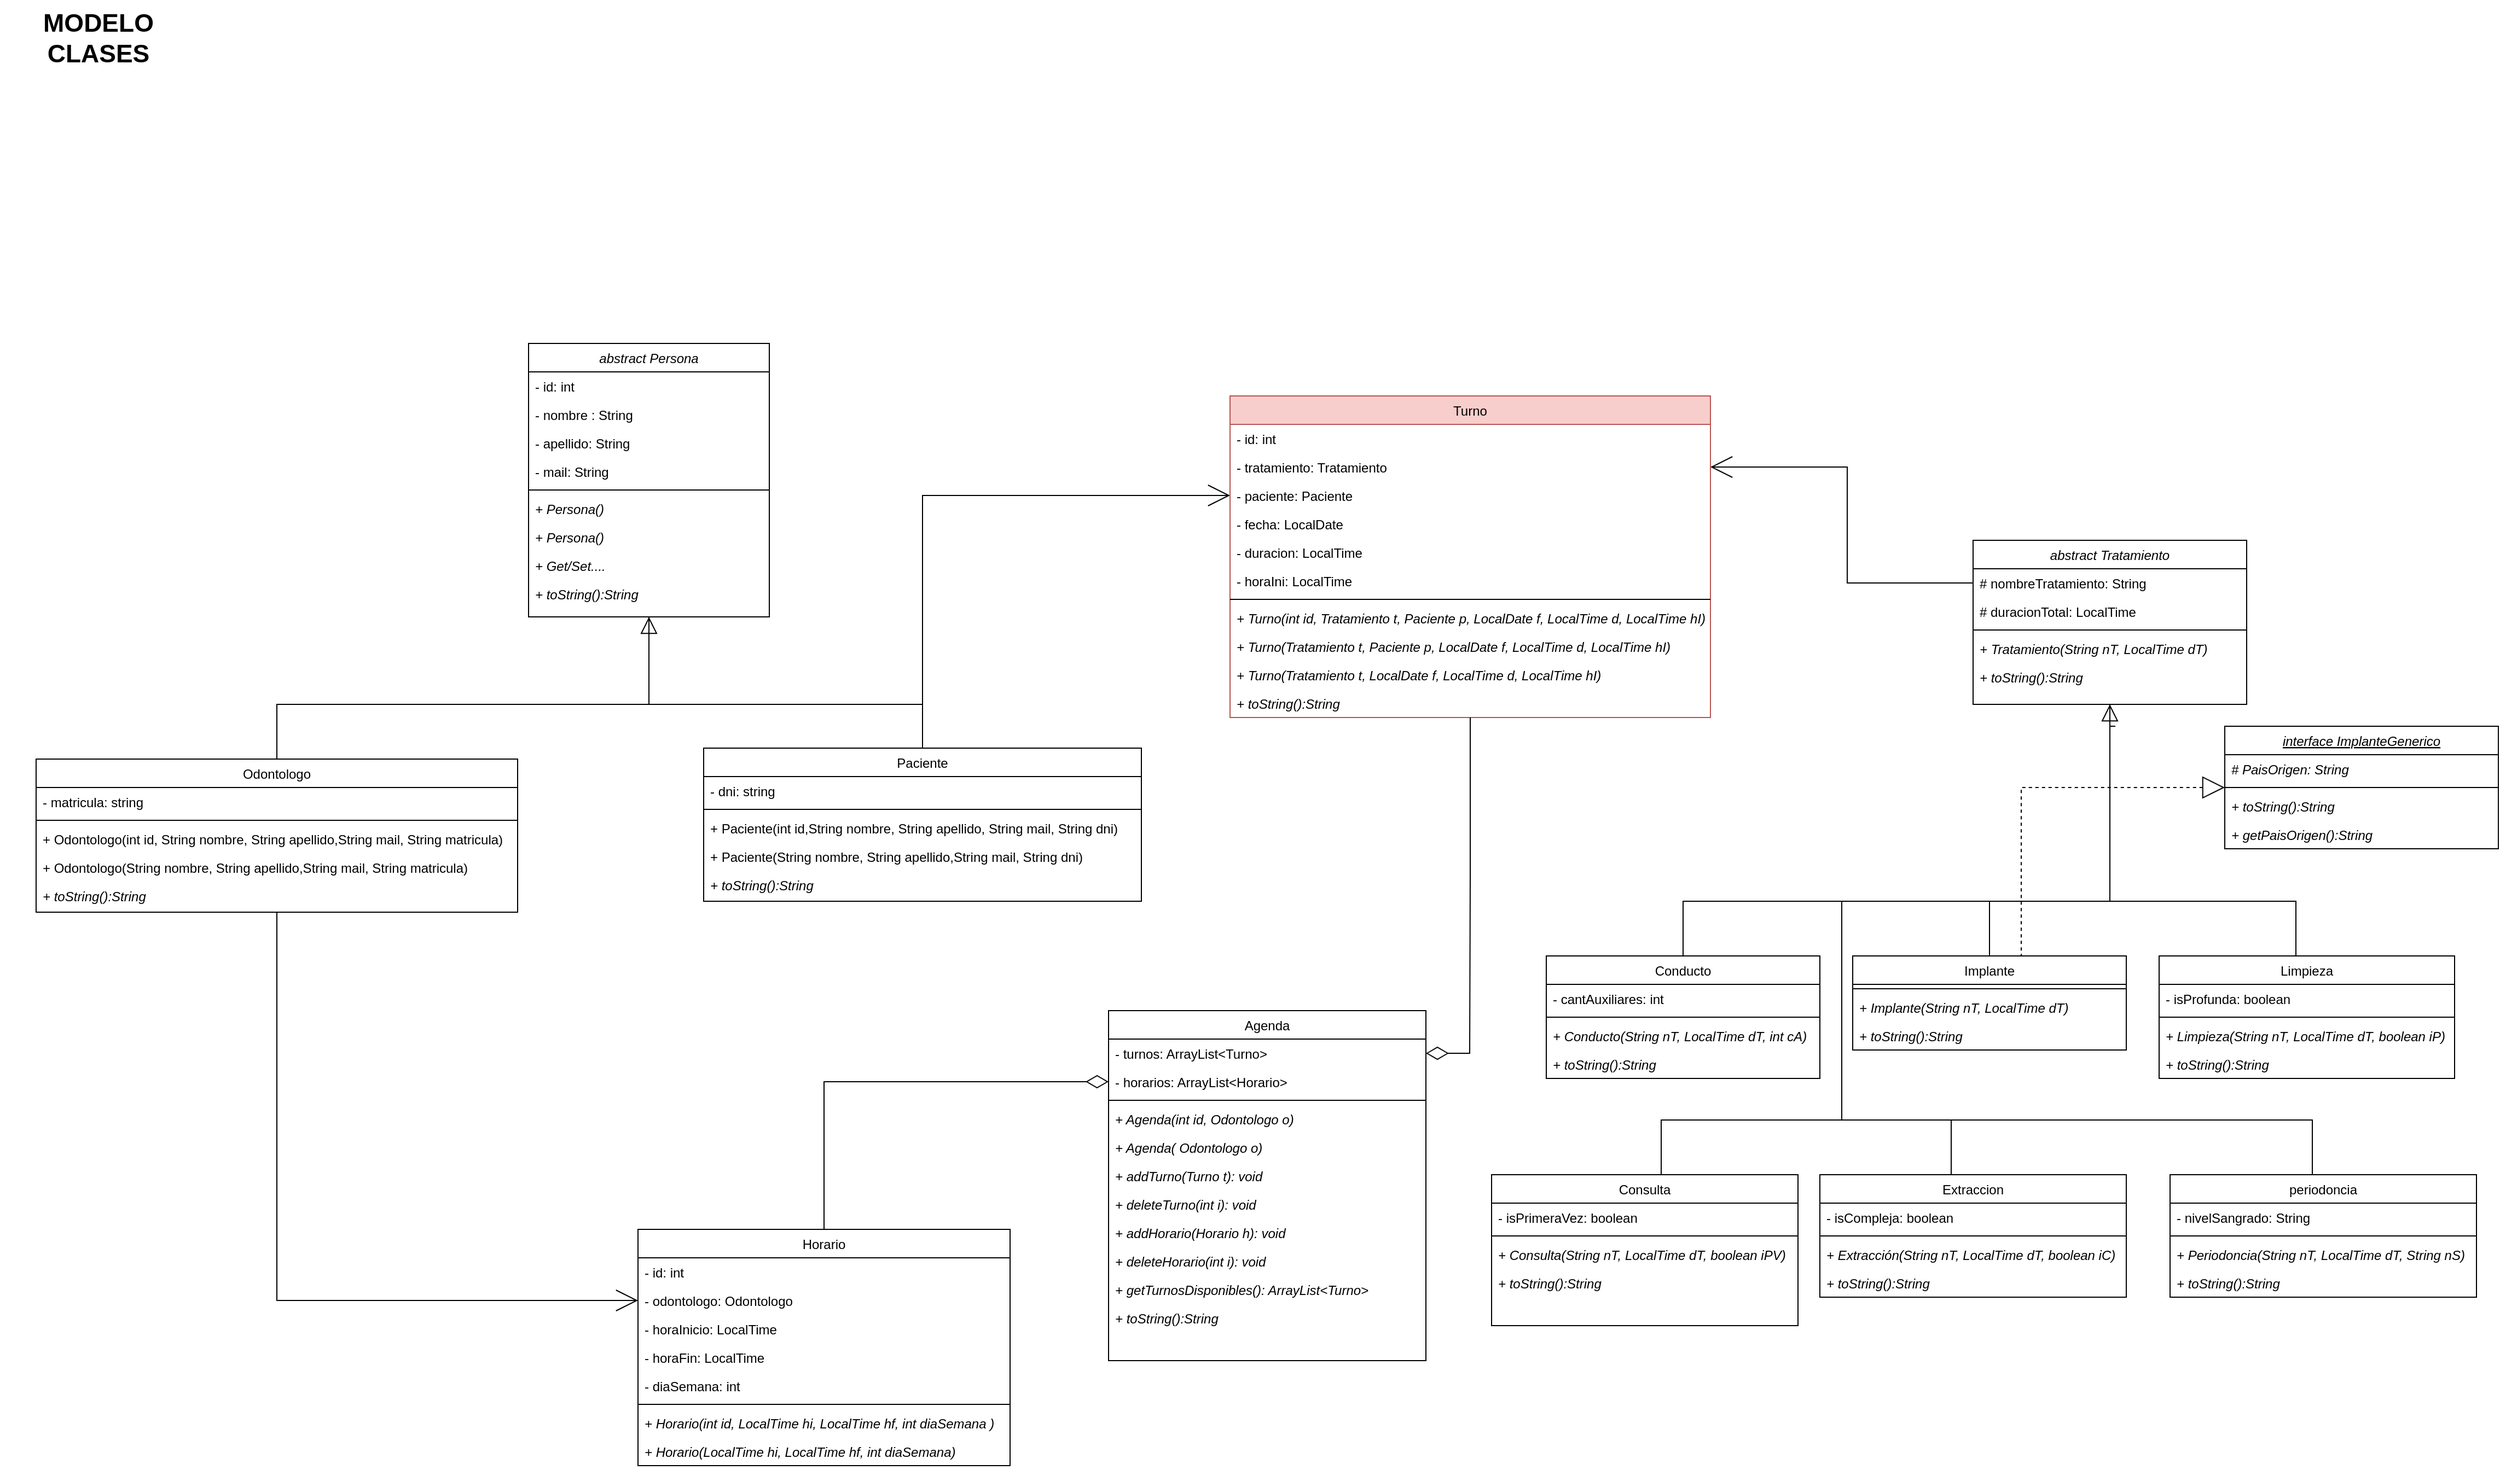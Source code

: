 <mxfile version="20.5.1" type="google"><diagram id="C5RBs43oDa-KdzZeNtuy" name="Page-1"><mxGraphModel grid="1" page="1" gridSize="10" guides="1" tooltips="1" connect="1" arrows="1" fold="1" pageScale="1" pageWidth="2336" pageHeight="1654" math="0" shadow="0"><root><mxCell id="WIyWlLk6GJQsqaUBKTNV-0"/><mxCell id="WIyWlLk6GJQsqaUBKTNV-1" parent="WIyWlLk6GJQsqaUBKTNV-0"/><mxCell id="zkfFHV4jXpPFQw0GAbJ--0" value="abstract Persona" style="swimlane;fontStyle=2;align=center;verticalAlign=top;childLayout=stackLayout;horizontal=1;startSize=26;horizontalStack=0;resizeParent=1;resizeLast=0;collapsible=1;marginBottom=0;rounded=0;shadow=0;strokeWidth=1;" vertex="1" parent="WIyWlLk6GJQsqaUBKTNV-1"><mxGeometry x="493" y="314" width="220" height="250" as="geometry"><mxRectangle x="230" y="140" width="160" height="26" as="alternateBounds"/></mxGeometry></mxCell><mxCell id="8MefNKDtjqXBl7fOmYwy-0" value="- id: int" style="text;align=left;verticalAlign=top;spacingLeft=4;spacingRight=4;overflow=hidden;rotatable=0;points=[[0,0.5],[1,0.5]];portConstraint=eastwest;" vertex="1" parent="zkfFHV4jXpPFQw0GAbJ--0"><mxGeometry y="26" width="220" height="26" as="geometry"/></mxCell><mxCell id="zkfFHV4jXpPFQw0GAbJ--1" value="- nombre : String" style="text;align=left;verticalAlign=top;spacingLeft=4;spacingRight=4;overflow=hidden;rotatable=0;points=[[0,0.5],[1,0.5]];portConstraint=eastwest;" vertex="1" parent="zkfFHV4jXpPFQw0GAbJ--0"><mxGeometry y="52" width="220" height="26" as="geometry"/></mxCell><mxCell id="zkfFHV4jXpPFQw0GAbJ--2" value="- apellido: String" style="text;align=left;verticalAlign=top;spacingLeft=4;spacingRight=4;overflow=hidden;rotatable=0;points=[[0,0.5],[1,0.5]];portConstraint=eastwest;rounded=0;shadow=0;html=0;" vertex="1" parent="zkfFHV4jXpPFQw0GAbJ--0"><mxGeometry y="78" width="220" height="26" as="geometry"/></mxCell><mxCell id="8MefNKDtjqXBl7fOmYwy-2" value="- mail: String" style="text;align=left;verticalAlign=top;spacingLeft=4;spacingRight=4;overflow=hidden;rotatable=0;points=[[0,0.5],[1,0.5]];portConstraint=eastwest;rounded=0;shadow=0;html=0;" vertex="1" parent="zkfFHV4jXpPFQw0GAbJ--0"><mxGeometry y="104" width="220" height="26" as="geometry"/></mxCell><mxCell id="zkfFHV4jXpPFQw0GAbJ--4" value="" style="line;html=1;strokeWidth=1;align=left;verticalAlign=middle;spacingTop=-1;spacingLeft=3;spacingRight=3;rotatable=0;labelPosition=right;points=[];portConstraint=eastwest;" vertex="1" parent="zkfFHV4jXpPFQw0GAbJ--0"><mxGeometry y="130" width="220" height="8" as="geometry"/></mxCell><mxCell id="8MefNKDtjqXBl7fOmYwy-3" value="+ Persona()" style="text;align=left;verticalAlign=top;spacingLeft=4;spacingRight=4;overflow=hidden;rotatable=0;points=[[0,0.5],[1,0.5]];portConstraint=eastwest;fontStyle=2" vertex="1" parent="zkfFHV4jXpPFQw0GAbJ--0"><mxGeometry y="138" width="220" height="26" as="geometry"/></mxCell><mxCell id="zkfFHV4jXpPFQw0GAbJ--5" value="+ Persona()" style="text;align=left;verticalAlign=top;spacingLeft=4;spacingRight=4;overflow=hidden;rotatable=0;points=[[0,0.5],[1,0.5]];portConstraint=eastwest;fontStyle=2" vertex="1" parent="zkfFHV4jXpPFQw0GAbJ--0"><mxGeometry y="164" width="220" height="26" as="geometry"/></mxCell><mxCell id="8MefNKDtjqXBl7fOmYwy-4" value="+ Get/Set...." style="text;align=left;verticalAlign=top;spacingLeft=4;spacingRight=4;overflow=hidden;rotatable=0;points=[[0,0.5],[1,0.5]];portConstraint=eastwest;fontStyle=2" vertex="1" parent="zkfFHV4jXpPFQw0GAbJ--0"><mxGeometry y="190" width="220" height="26" as="geometry"/></mxCell><mxCell id="8MefNKDtjqXBl7fOmYwy-5" value="+ toString():String" style="text;align=left;verticalAlign=top;spacingLeft=4;spacingRight=4;overflow=hidden;rotatable=0;points=[[0,0.5],[1,0.5]];portConstraint=eastwest;fontStyle=2" vertex="1" parent="zkfFHV4jXpPFQw0GAbJ--0"><mxGeometry y="216" width="220" height="26" as="geometry"/></mxCell><mxCell id="8MefNKDtjqXBl7fOmYwy-31" style="edgeStyle=orthogonalEdgeStyle;rounded=0;orthogonalLoop=1;jettySize=auto;html=1;endArrow=open;endFill=0;endSize=18;entryX=0;entryY=0.5;entryDx=0;entryDy=0;" edge="1" parent="WIyWlLk6GJQsqaUBKTNV-1" source="zkfFHV4jXpPFQw0GAbJ--6" target="zl6xTQqX_gtw5vyvlmMe-52"><mxGeometry relative="1" as="geometry"/></mxCell><mxCell id="QV1qiOp6x8IWm5xxbJPr-28" style="edgeStyle=orthogonalEdgeStyle;rounded=0;jumpSize=17;orthogonalLoop=1;jettySize=auto;html=1;entryX=0.5;entryY=1;entryDx=0;entryDy=0;strokeWidth=1;endArrow=block;endFill=0;endSize=13;" edge="1" parent="WIyWlLk6GJQsqaUBKTNV-1" source="zkfFHV4jXpPFQw0GAbJ--6" target="zkfFHV4jXpPFQw0GAbJ--0"><mxGeometry relative="1" as="geometry"><Array as="points"><mxPoint x="263" y="644"/><mxPoint x="603" y="644"/></Array></mxGeometry></mxCell><mxCell id="zkfFHV4jXpPFQw0GAbJ--6" value="Odontologo" style="swimlane;fontStyle=0;align=center;verticalAlign=top;childLayout=stackLayout;horizontal=1;startSize=26;horizontalStack=0;resizeParent=1;resizeLast=0;collapsible=1;marginBottom=0;rounded=0;shadow=0;strokeWidth=1;" vertex="1" parent="WIyWlLk6GJQsqaUBKTNV-1"><mxGeometry x="43" y="694" width="440" height="140" as="geometry"><mxRectangle x="130" y="380" width="160" height="26" as="alternateBounds"/></mxGeometry></mxCell><mxCell id="zkfFHV4jXpPFQw0GAbJ--7" value="- matricula: string " style="text;align=left;verticalAlign=top;spacingLeft=4;spacingRight=4;overflow=hidden;rotatable=0;points=[[0,0.5],[1,0.5]];portConstraint=eastwest;" vertex="1" parent="zkfFHV4jXpPFQw0GAbJ--6"><mxGeometry y="26" width="440" height="26" as="geometry"/></mxCell><mxCell id="zkfFHV4jXpPFQw0GAbJ--9" value="" style="line;html=1;strokeWidth=1;align=left;verticalAlign=middle;spacingTop=-1;spacingLeft=3;spacingRight=3;rotatable=0;labelPosition=right;points=[];portConstraint=eastwest;" vertex="1" parent="zkfFHV4jXpPFQw0GAbJ--6"><mxGeometry y="52" width="440" height="8" as="geometry"/></mxCell><mxCell id="8MefNKDtjqXBl7fOmYwy-8" value="+ Odontologo(int id, String nombre, String apellido,String mail, String matricula)" style="text;align=left;verticalAlign=top;spacingLeft=4;spacingRight=4;overflow=hidden;rotatable=0;points=[[0,0.5],[1,0.5]];portConstraint=eastwest;" vertex="1" parent="zkfFHV4jXpPFQw0GAbJ--6"><mxGeometry y="60" width="440" height="26" as="geometry"/></mxCell><mxCell id="8MefNKDtjqXBl7fOmYwy-12" value="+ Odontologo(String nombre, String apellido,String mail, String matricula)" style="text;align=left;verticalAlign=top;spacingLeft=4;spacingRight=4;overflow=hidden;rotatable=0;points=[[0,0.5],[1,0.5]];portConstraint=eastwest;" vertex="1" parent="zkfFHV4jXpPFQw0GAbJ--6"><mxGeometry y="86" width="440" height="26" as="geometry"/></mxCell><mxCell id="QV1qiOp6x8IWm5xxbJPr-29" value="+ toString():String" style="text;align=left;verticalAlign=top;spacingLeft=4;spacingRight=4;overflow=hidden;rotatable=0;points=[[0,0.5],[1,0.5]];portConstraint=eastwest;fontStyle=2" vertex="1" parent="zkfFHV4jXpPFQw0GAbJ--6"><mxGeometry y="112" width="440" height="26" as="geometry"/></mxCell><mxCell id="QV1qiOp6x8IWm5xxbJPr-26" style="edgeStyle=orthogonalEdgeStyle;rounded=0;jumpSize=17;orthogonalLoop=1;jettySize=auto;html=1;entryX=0;entryY=0.5;entryDx=0;entryDy=0;strokeWidth=1;endArrow=open;endFill=0;endSize=18;" edge="1" parent="WIyWlLk6GJQsqaUBKTNV-1" source="zkfFHV4jXpPFQw0GAbJ--13" target="8MefNKDtjqXBl7fOmYwy-15"><mxGeometry relative="1" as="geometry"/></mxCell><mxCell id="QV1qiOp6x8IWm5xxbJPr-27" style="edgeStyle=orthogonalEdgeStyle;rounded=0;jumpSize=17;orthogonalLoop=1;jettySize=auto;html=1;entryX=0.5;entryY=1;entryDx=0;entryDy=0;strokeWidth=1;endArrow=none;endFill=0;endSize=18;" edge="1" parent="WIyWlLk6GJQsqaUBKTNV-1" source="zkfFHV4jXpPFQw0GAbJ--13" target="zkfFHV4jXpPFQw0GAbJ--0"><mxGeometry relative="1" as="geometry"><Array as="points"><mxPoint x="853" y="644"/><mxPoint x="603" y="644"/></Array></mxGeometry></mxCell><mxCell id="zkfFHV4jXpPFQw0GAbJ--13" value="Paciente" style="swimlane;fontStyle=0;align=center;verticalAlign=top;childLayout=stackLayout;horizontal=1;startSize=26;horizontalStack=0;resizeParent=1;resizeLast=0;collapsible=1;marginBottom=0;rounded=0;shadow=0;strokeWidth=1;" vertex="1" parent="WIyWlLk6GJQsqaUBKTNV-1"><mxGeometry x="653" y="684" width="400" height="140" as="geometry"><mxRectangle x="340" y="380" width="170" height="26" as="alternateBounds"/></mxGeometry></mxCell><mxCell id="8MefNKDtjqXBl7fOmYwy-1" value="- dni: string" style="text;align=left;verticalAlign=top;spacingLeft=4;spacingRight=4;overflow=hidden;rotatable=0;points=[[0,0.5],[1,0.5]];portConstraint=eastwest;rounded=0;shadow=0;html=0;" vertex="1" parent="zkfFHV4jXpPFQw0GAbJ--13"><mxGeometry y="26" width="400" height="26" as="geometry"/></mxCell><mxCell id="zkfFHV4jXpPFQw0GAbJ--15" value="" style="line;html=1;strokeWidth=1;align=left;verticalAlign=middle;spacingTop=-1;spacingLeft=3;spacingRight=3;rotatable=0;labelPosition=right;points=[];portConstraint=eastwest;" vertex="1" parent="zkfFHV4jXpPFQw0GAbJ--13"><mxGeometry y="52" width="400" height="8" as="geometry"/></mxCell><mxCell id="8MefNKDtjqXBl7fOmYwy-10" value="+ Paciente(int id,String nombre, String apellido, String mail, String dni)" style="text;align=left;verticalAlign=top;spacingLeft=4;spacingRight=4;overflow=hidden;rotatable=0;points=[[0,0.5],[1,0.5]];portConstraint=eastwest;" vertex="1" parent="zkfFHV4jXpPFQw0GAbJ--13"><mxGeometry y="60" width="400" height="26" as="geometry"/></mxCell><mxCell id="8MefNKDtjqXBl7fOmYwy-11" value="+ Paciente(String nombre, String apellido,String mail, String dni)" style="text;align=left;verticalAlign=top;spacingLeft=4;spacingRight=4;overflow=hidden;rotatable=0;points=[[0,0.5],[1,0.5]];portConstraint=eastwest;" vertex="1" parent="zkfFHV4jXpPFQw0GAbJ--13"><mxGeometry y="86" width="400" height="26" as="geometry"/></mxCell><mxCell id="QV1qiOp6x8IWm5xxbJPr-30" value="+ toString():String" style="text;align=left;verticalAlign=top;spacingLeft=4;spacingRight=4;overflow=hidden;rotatable=0;points=[[0,0.5],[1,0.5]];portConstraint=eastwest;fontStyle=2" vertex="1" parent="zkfFHV4jXpPFQw0GAbJ--13"><mxGeometry y="112" width="400" height="26" as="geometry"/></mxCell><mxCell id="zkfFHV4jXpPFQw0GAbJ--17" value="Turno" style="swimlane;fontStyle=0;align=center;verticalAlign=top;childLayout=stackLayout;horizontal=1;startSize=26;horizontalStack=0;resizeParent=1;resizeLast=0;collapsible=1;marginBottom=0;rounded=0;shadow=0;strokeWidth=1;fillColor=#f8cecc;strokeColor=#b85450;" vertex="1" parent="WIyWlLk6GJQsqaUBKTNV-1"><mxGeometry x="1134" y="362" width="439" height="294" as="geometry"><mxRectangle x="550" y="140" width="160" height="26" as="alternateBounds"/></mxGeometry></mxCell><mxCell id="8MefNKDtjqXBl7fOmYwy-13" value="- id: int" style="text;align=left;verticalAlign=top;spacingLeft=4;spacingRight=4;overflow=hidden;rotatable=0;points=[[0,0.5],[1,0.5]];portConstraint=eastwest;" vertex="1" parent="zkfFHV4jXpPFQw0GAbJ--17"><mxGeometry y="26" width="439" height="26" as="geometry"/></mxCell><mxCell id="8MefNKDtjqXBl7fOmYwy-14" value="- tratamiento: Tratamiento" style="text;align=left;verticalAlign=top;spacingLeft=4;spacingRight=4;overflow=hidden;rotatable=0;points=[[0,0.5],[1,0.5]];portConstraint=eastwest;" vertex="1" parent="zkfFHV4jXpPFQw0GAbJ--17"><mxGeometry y="52" width="439" height="26" as="geometry"/></mxCell><mxCell id="8MefNKDtjqXBl7fOmYwy-15" value="- paciente: Paciente" style="text;align=left;verticalAlign=top;spacingLeft=4;spacingRight=4;overflow=hidden;rotatable=0;points=[[0,0.5],[1,0.5]];portConstraint=eastwest;" vertex="1" parent="zkfFHV4jXpPFQw0GAbJ--17"><mxGeometry y="78" width="439" height="26" as="geometry"/></mxCell><mxCell id="8MefNKDtjqXBl7fOmYwy-22" value="- fecha: LocalDate" style="text;align=left;verticalAlign=top;spacingLeft=4;spacingRight=4;overflow=hidden;rotatable=0;points=[[0,0.5],[1,0.5]];portConstraint=eastwest;" vertex="1" parent="zkfFHV4jXpPFQw0GAbJ--17"><mxGeometry y="104" width="439" height="26" as="geometry"/></mxCell><mxCell id="zl6xTQqX_gtw5vyvlmMe-55" value="- duracion: LocalTime" style="text;align=left;verticalAlign=top;spacingLeft=4;spacingRight=4;overflow=hidden;rotatable=0;points=[[0,0.5],[1,0.5]];portConstraint=eastwest;" vertex="1" parent="zkfFHV4jXpPFQw0GAbJ--17"><mxGeometry y="130" width="439" height="26" as="geometry"/></mxCell><mxCell id="zl6xTQqX_gtw5vyvlmMe-59" value="- horaIni: LocalTime" style="text;align=left;verticalAlign=top;spacingLeft=4;spacingRight=4;overflow=hidden;rotatable=0;points=[[0,0.5],[1,0.5]];portConstraint=eastwest;" vertex="1" parent="zkfFHV4jXpPFQw0GAbJ--17"><mxGeometry y="156" width="439" height="26" as="geometry"/></mxCell><mxCell id="zkfFHV4jXpPFQw0GAbJ--23" value="" style="line;html=1;strokeWidth=1;align=left;verticalAlign=middle;spacingTop=-1;spacingLeft=3;spacingRight=3;rotatable=0;labelPosition=right;points=[];portConstraint=eastwest;" vertex="1" parent="zkfFHV4jXpPFQw0GAbJ--17"><mxGeometry y="182" width="439" height="8" as="geometry"/></mxCell><mxCell id="8MefNKDtjqXBl7fOmYwy-16" value="+ Turno(int id, Tratamiento t, Paciente p, LocalDate f, LocalTime d, LocalTime hI)" style="text;align=left;verticalAlign=top;spacingLeft=4;spacingRight=4;overflow=hidden;rotatable=0;points=[[0,0.5],[1,0.5]];portConstraint=eastwest;fontStyle=2" vertex="1" parent="zkfFHV4jXpPFQw0GAbJ--17"><mxGeometry y="190" width="439" height="26" as="geometry"/></mxCell><mxCell id="8MefNKDtjqXBl7fOmYwy-18" value="+ Turno(Tratamiento t, Paciente p, LocalDate f, LocalTime d, LocalTime hI)" style="text;align=left;verticalAlign=top;spacingLeft=4;spacingRight=4;overflow=hidden;rotatable=0;points=[[0,0.5],[1,0.5]];portConstraint=eastwest;fontStyle=2" vertex="1" parent="zkfFHV4jXpPFQw0GAbJ--17"><mxGeometry y="216" width="439" height="26" as="geometry"/></mxCell><mxCell id="zl6xTQqX_gtw5vyvlmMe-37" value="+ Turno(Tratamiento t, LocalDate f, LocalTime d, LocalTime hI)" style="text;align=left;verticalAlign=top;spacingLeft=4;spacingRight=4;overflow=hidden;rotatable=0;points=[[0,0.5],[1,0.5]];portConstraint=eastwest;fontStyle=2" vertex="1" parent="zkfFHV4jXpPFQw0GAbJ--17"><mxGeometry y="242" width="439" height="26" as="geometry"/></mxCell><mxCell id="8MefNKDtjqXBl7fOmYwy-28" value="+ toString():String" style="text;align=left;verticalAlign=top;spacingLeft=4;spacingRight=4;overflow=hidden;rotatable=0;points=[[0,0.5],[1,0.5]];portConstraint=eastwest;fontStyle=2" vertex="1" parent="zkfFHV4jXpPFQw0GAbJ--17"><mxGeometry y="268" width="439" height="26" as="geometry"/></mxCell><mxCell id="zl6xTQqX_gtw5vyvlmMe-50" style="edgeStyle=orthogonalEdgeStyle;rounded=0;orthogonalLoop=1;jettySize=auto;html=1;entryX=0;entryY=0.5;entryDx=0;entryDy=0;endArrow=diamondThin;endFill=0;endSize=18;" edge="1" parent="WIyWlLk6GJQsqaUBKTNV-1" source="8MefNKDtjqXBl7fOmYwy-19" target="zl6xTQqX_gtw5vyvlmMe-51"><mxGeometry relative="1" as="geometry"/></mxCell><mxCell id="8MefNKDtjqXBl7fOmYwy-19" value="Horario" style="swimlane;fontStyle=0;align=center;verticalAlign=top;childLayout=stackLayout;horizontal=1;startSize=26;horizontalStack=0;resizeParent=1;resizeLast=0;collapsible=1;marginBottom=0;rounded=0;shadow=0;strokeWidth=1;" vertex="1" parent="WIyWlLk6GJQsqaUBKTNV-1"><mxGeometry x="593" y="1124" width="340" height="216" as="geometry"><mxRectangle x="550" y="140" width="160" height="26" as="alternateBounds"/></mxGeometry></mxCell><mxCell id="8MefNKDtjqXBl7fOmYwy-20" value="- id: int" style="text;align=left;verticalAlign=top;spacingLeft=4;spacingRight=4;overflow=hidden;rotatable=0;points=[[0,0.5],[1,0.5]];portConstraint=eastwest;" vertex="1" parent="8MefNKDtjqXBl7fOmYwy-19"><mxGeometry y="26" width="340" height="26" as="geometry"/></mxCell><mxCell id="zl6xTQqX_gtw5vyvlmMe-52" value="- odontologo: Odontologo" style="text;align=left;verticalAlign=top;spacingLeft=4;spacingRight=4;overflow=hidden;rotatable=0;points=[[0,0.5],[1,0.5]];portConstraint=eastwest;" vertex="1" parent="8MefNKDtjqXBl7fOmYwy-19"><mxGeometry y="52" width="340" height="26" as="geometry"/></mxCell><mxCell id="QV1qiOp6x8IWm5xxbJPr-0" value="- horaInicio: LocalTime" style="text;align=left;verticalAlign=top;spacingLeft=4;spacingRight=4;overflow=hidden;rotatable=0;points=[[0,0.5],[1,0.5]];portConstraint=eastwest;" vertex="1" parent="8MefNKDtjqXBl7fOmYwy-19"><mxGeometry y="78" width="340" height="26" as="geometry"/></mxCell><mxCell id="QV1qiOp6x8IWm5xxbJPr-2" value="- horaFin: LocalTime" style="text;align=left;verticalAlign=top;spacingLeft=4;spacingRight=4;overflow=hidden;rotatable=0;points=[[0,0.5],[1,0.5]];portConstraint=eastwest;" vertex="1" parent="8MefNKDtjqXBl7fOmYwy-19"><mxGeometry y="104" width="340" height="26" as="geometry"/></mxCell><mxCell id="QV1qiOp6x8IWm5xxbJPr-1" value="- diaSemana: int" style="text;align=left;verticalAlign=top;spacingLeft=4;spacingRight=4;overflow=hidden;rotatable=0;points=[[0,0.5],[1,0.5]];portConstraint=eastwest;" vertex="1" parent="8MefNKDtjqXBl7fOmYwy-19"><mxGeometry y="130" width="340" height="26" as="geometry"/></mxCell><mxCell id="8MefNKDtjqXBl7fOmYwy-23" value="" style="line;html=1;strokeWidth=1;align=left;verticalAlign=middle;spacingTop=-1;spacingLeft=3;spacingRight=3;rotatable=0;labelPosition=right;points=[];portConstraint=eastwest;" vertex="1" parent="8MefNKDtjqXBl7fOmYwy-19"><mxGeometry y="156" width="340" height="8" as="geometry"/></mxCell><mxCell id="8MefNKDtjqXBl7fOmYwy-24" value="+ Horario(int id, LocalTime hi, LocalTime hf, int diaSemana )" style="text;align=left;verticalAlign=top;spacingLeft=4;spacingRight=4;overflow=hidden;rotatable=0;points=[[0,0.5],[1,0.5]];portConstraint=eastwest;fontStyle=2" vertex="1" parent="8MefNKDtjqXBl7fOmYwy-19"><mxGeometry y="164" width="340" height="26" as="geometry"/></mxCell><mxCell id="8MefNKDtjqXBl7fOmYwy-25" value="+ Horario(LocalTime hi, LocalTime hf, int diaSemana)" style="text;align=left;verticalAlign=top;spacingLeft=4;spacingRight=4;overflow=hidden;rotatable=0;points=[[0,0.5],[1,0.5]];portConstraint=eastwest;fontStyle=2" vertex="1" parent="8MefNKDtjqXBl7fOmYwy-19"><mxGeometry y="190" width="340" height="26" as="geometry"/></mxCell><mxCell id="8MefNKDtjqXBl7fOmYwy-41" value="MODELO CLASES" style="text;html=1;strokeColor=none;fillColor=none;align=center;verticalAlign=middle;whiteSpace=wrap;rounded=0;fontSize=23;fontStyle=1" vertex="1" parent="WIyWlLk6GJQsqaUBKTNV-1"><mxGeometry x="10" width="180" height="70" as="geometry"/></mxCell><mxCell id="zl6xTQqX_gtw5vyvlmMe-10" value="abstract Tratamiento" style="swimlane;fontStyle=2;align=center;verticalAlign=top;childLayout=stackLayout;horizontal=1;startSize=26;horizontalStack=0;resizeParent=1;resizeLast=0;collapsible=1;marginBottom=0;rounded=0;shadow=0;strokeWidth=1;" vertex="1" parent="WIyWlLk6GJQsqaUBKTNV-1"><mxGeometry x="1813" y="494" width="250" height="150" as="geometry"><mxRectangle x="550" y="140" width="160" height="26" as="alternateBounds"/></mxGeometry></mxCell><mxCell id="zl6xTQqX_gtw5vyvlmMe-33" value="# nombreTratamiento: String" style="text;align=left;verticalAlign=top;spacingLeft=4;spacingRight=4;overflow=hidden;rotatable=0;points=[[0,0.5],[1,0.5]];portConstraint=eastwest;" vertex="1" parent="zl6xTQqX_gtw5vyvlmMe-10"><mxGeometry y="26" width="250" height="26" as="geometry"/></mxCell><mxCell id="zl6xTQqX_gtw5vyvlmMe-60" value="# duracionTotal: LocalTime" style="text;align=left;verticalAlign=top;spacingLeft=4;spacingRight=4;overflow=hidden;rotatable=0;points=[[0,0.5],[1,0.5]];portConstraint=eastwest;" vertex="1" parent="zl6xTQqX_gtw5vyvlmMe-10"><mxGeometry y="52" width="250" height="26" as="geometry"/></mxCell><mxCell id="zl6xTQqX_gtw5vyvlmMe-16" value="" style="line;html=1;strokeWidth=1;align=left;verticalAlign=middle;spacingTop=-1;spacingLeft=3;spacingRight=3;rotatable=0;labelPosition=right;points=[];portConstraint=eastwest;" vertex="1" parent="zl6xTQqX_gtw5vyvlmMe-10"><mxGeometry y="78" width="250" height="8" as="geometry"/></mxCell><mxCell id="FsmAUAszBnhzBk5qcIA6-0" value="+ Tratamiento(String nT, LocalTime dT)" style="text;align=left;verticalAlign=top;spacingLeft=4;spacingRight=4;overflow=hidden;rotatable=0;points=[[0,0.5],[1,0.5]];portConstraint=eastwest;fontStyle=2" vertex="1" parent="zl6xTQqX_gtw5vyvlmMe-10"><mxGeometry y="86" width="250" height="26" as="geometry"/></mxCell><mxCell id="zl6xTQqX_gtw5vyvlmMe-19" value="+ toString():String" style="text;align=left;verticalAlign=top;spacingLeft=4;spacingRight=4;overflow=hidden;rotatable=0;points=[[0,0.5],[1,0.5]];portConstraint=eastwest;fontStyle=2" vertex="1" parent="zl6xTQqX_gtw5vyvlmMe-10"><mxGeometry y="112" width="250" height="26" as="geometry"/></mxCell><mxCell id="zl6xTQqX_gtw5vyvlmMe-20" value="Agenda" style="swimlane;fontStyle=0;align=center;verticalAlign=top;childLayout=stackLayout;horizontal=1;startSize=26;horizontalStack=0;resizeParent=1;resizeLast=0;collapsible=1;marginBottom=0;rounded=0;shadow=0;strokeWidth=1;" vertex="1" parent="WIyWlLk6GJQsqaUBKTNV-1"><mxGeometry x="1023" y="924" width="290" height="320" as="geometry"><mxRectangle x="550" y="140" width="160" height="26" as="alternateBounds"/></mxGeometry></mxCell><mxCell id="zl6xTQqX_gtw5vyvlmMe-34" value="- turnos: ArrayList&lt;Turno&gt;" style="text;align=left;verticalAlign=top;spacingLeft=4;spacingRight=4;overflow=hidden;rotatable=0;points=[[0,0.5],[1,0.5]];portConstraint=eastwest;" vertex="1" parent="zl6xTQqX_gtw5vyvlmMe-20"><mxGeometry y="26" width="290" height="26" as="geometry"/></mxCell><mxCell id="zl6xTQqX_gtw5vyvlmMe-51" value="- horarios: ArrayList&lt;Horario&gt;" style="text;align=left;verticalAlign=top;spacingLeft=4;spacingRight=4;overflow=hidden;rotatable=0;points=[[0,0.5],[1,0.5]];portConstraint=eastwest;" vertex="1" parent="zl6xTQqX_gtw5vyvlmMe-20"><mxGeometry y="52" width="290" height="26" as="geometry"/></mxCell><mxCell id="zl6xTQqX_gtw5vyvlmMe-26" value="" style="line;html=1;strokeWidth=1;align=left;verticalAlign=middle;spacingTop=-1;spacingLeft=3;spacingRight=3;rotatable=0;labelPosition=right;points=[];portConstraint=eastwest;" vertex="1" parent="zl6xTQqX_gtw5vyvlmMe-20"><mxGeometry y="78" width="290" height="8" as="geometry"/></mxCell><mxCell id="zl6xTQqX_gtw5vyvlmMe-27" value="+ Agenda(int id, Odontologo o)" style="text;align=left;verticalAlign=top;spacingLeft=4;spacingRight=4;overflow=hidden;rotatable=0;points=[[0,0.5],[1,0.5]];portConstraint=eastwest;fontStyle=2" vertex="1" parent="zl6xTQqX_gtw5vyvlmMe-20"><mxGeometry y="86" width="290" height="26" as="geometry"/></mxCell><mxCell id="zl6xTQqX_gtw5vyvlmMe-28" value="+ Agenda( Odontologo o)" style="text;align=left;verticalAlign=top;spacingLeft=4;spacingRight=4;overflow=hidden;rotatable=0;points=[[0,0.5],[1,0.5]];portConstraint=eastwest;fontStyle=2" vertex="1" parent="zl6xTQqX_gtw5vyvlmMe-20"><mxGeometry y="112" width="290" height="26" as="geometry"/></mxCell><mxCell id="zl6xTQqX_gtw5vyvlmMe-38" value="+ addTurno(Turno t): void" style="text;align=left;verticalAlign=top;spacingLeft=4;spacingRight=4;overflow=hidden;rotatable=0;points=[[0,0.5],[1,0.5]];portConstraint=eastwest;fontStyle=2" vertex="1" parent="zl6xTQqX_gtw5vyvlmMe-20"><mxGeometry y="138" width="290" height="26" as="geometry"/></mxCell><mxCell id="zl6xTQqX_gtw5vyvlmMe-39" value="+ deleteTurno(int i): void" style="text;align=left;verticalAlign=top;spacingLeft=4;spacingRight=4;overflow=hidden;rotatable=0;points=[[0,0.5],[1,0.5]];portConstraint=eastwest;fontStyle=2" vertex="1" parent="zl6xTQqX_gtw5vyvlmMe-20"><mxGeometry y="164" width="290" height="26" as="geometry"/></mxCell><mxCell id="zl6xTQqX_gtw5vyvlmMe-56" value="+ addHorario(Horario h): void" style="text;align=left;verticalAlign=top;spacingLeft=4;spacingRight=4;overflow=hidden;rotatable=0;points=[[0,0.5],[1,0.5]];portConstraint=eastwest;fontStyle=2" vertex="1" parent="zl6xTQqX_gtw5vyvlmMe-20"><mxGeometry y="190" width="290" height="26" as="geometry"/></mxCell><mxCell id="zl6xTQqX_gtw5vyvlmMe-57" value="+ deleteHorario(int i): void" style="text;align=left;verticalAlign=top;spacingLeft=4;spacingRight=4;overflow=hidden;rotatable=0;points=[[0,0.5],[1,0.5]];portConstraint=eastwest;fontStyle=2" vertex="1" parent="zl6xTQqX_gtw5vyvlmMe-20"><mxGeometry y="216" width="290" height="26" as="geometry"/></mxCell><mxCell id="zl6xTQqX_gtw5vyvlmMe-58" value="+ getTurnosDisponibles(): ArrayList&lt;Turno&gt;" style="text;align=left;verticalAlign=top;spacingLeft=4;spacingRight=4;overflow=hidden;rotatable=0;points=[[0,0.5],[1,0.5]];portConstraint=eastwest;fontStyle=2" vertex="1" parent="zl6xTQqX_gtw5vyvlmMe-20"><mxGeometry y="242" width="290" height="26" as="geometry"/></mxCell><mxCell id="zl6xTQqX_gtw5vyvlmMe-29" value="+ toString():String" style="text;align=left;verticalAlign=top;spacingLeft=4;spacingRight=4;overflow=hidden;rotatable=0;points=[[0,0.5],[1,0.5]];portConstraint=eastwest;fontStyle=2" vertex="1" parent="zl6xTQqX_gtw5vyvlmMe-20"><mxGeometry y="268" width="290" height="26" as="geometry"/></mxCell><mxCell id="mPcn923Rgf4A0mD5xjFC-14" style="edgeStyle=orthogonalEdgeStyle;rounded=0;orthogonalLoop=1;jettySize=auto;html=1;entryX=0.5;entryY=1;entryDx=0;entryDy=0;endArrow=none;endFill=0;endSize=13;" edge="1" parent="WIyWlLk6GJQsqaUBKTNV-1" source="dCKb_dEvLSLgsGKA-H18-0" target="zl6xTQqX_gtw5vyvlmMe-10"><mxGeometry relative="1" as="geometry"><Array as="points"><mxPoint x="1528" y="1024"/><mxPoint x="1693" y="1024"/><mxPoint x="1693" y="824"/><mxPoint x="1938" y="824"/></Array></mxGeometry></mxCell><mxCell id="dCKb_dEvLSLgsGKA-H18-0" value="Consulta" style="swimlane;fontStyle=0;align=center;verticalAlign=top;childLayout=stackLayout;horizontal=1;startSize=26;horizontalStack=0;resizeParent=1;resizeLast=0;collapsible=1;marginBottom=0;rounded=0;shadow=0;strokeWidth=1;" vertex="1" parent="WIyWlLk6GJQsqaUBKTNV-1"><mxGeometry x="1373" y="1074" width="280" height="138" as="geometry"><mxRectangle x="550" y="140" width="160" height="26" as="alternateBounds"/></mxGeometry></mxCell><mxCell id="zl6xTQqX_gtw5vyvlmMe-74" value="- isPrimeraVez: boolean" style="text;align=left;verticalAlign=top;spacingLeft=4;spacingRight=4;overflow=hidden;rotatable=0;points=[[0,0.5],[1,0.5]];portConstraint=eastwest;fontStyle=0" vertex="1" parent="dCKb_dEvLSLgsGKA-H18-0"><mxGeometry y="26" width="280" height="26" as="geometry"/></mxCell><mxCell id="dCKb_dEvLSLgsGKA-H18-4" value="" style="line;html=1;strokeWidth=1;align=left;verticalAlign=middle;spacingTop=-1;spacingLeft=3;spacingRight=3;rotatable=0;labelPosition=right;points=[];portConstraint=eastwest;" vertex="1" parent="dCKb_dEvLSLgsGKA-H18-0"><mxGeometry y="52" width="280" height="8" as="geometry"/></mxCell><mxCell id="dCKb_dEvLSLgsGKA-H18-5" value="+ Consulta(String nT, LocalTime dT, boolean iPV)" style="text;align=left;verticalAlign=top;spacingLeft=4;spacingRight=4;overflow=hidden;rotatable=0;points=[[0,0.5],[1,0.5]];portConstraint=eastwest;fontStyle=2" vertex="1" parent="dCKb_dEvLSLgsGKA-H18-0"><mxGeometry y="60" width="280" height="26" as="geometry"/></mxCell><mxCell id="zl6xTQqX_gtw5vyvlmMe-67" value="+ toString():String" style="text;align=left;verticalAlign=top;spacingLeft=4;spacingRight=4;overflow=hidden;rotatable=0;points=[[0,0.5],[1,0.5]];portConstraint=eastwest;fontStyle=2" vertex="1" parent="dCKb_dEvLSLgsGKA-H18-0"><mxGeometry y="86" width="280" height="26" as="geometry"/></mxCell><mxCell id="mPcn923Rgf4A0mD5xjFC-11" style="edgeStyle=orthogonalEdgeStyle;rounded=0;orthogonalLoop=1;jettySize=auto;html=1;entryX=0.5;entryY=1;entryDx=0;entryDy=0;endSize=13;endArrow=block;endFill=0;" edge="1" parent="WIyWlLk6GJQsqaUBKTNV-1" source="dCKb_dEvLSLgsGKA-H18-10" target="zl6xTQqX_gtw5vyvlmMe-10"><mxGeometry relative="1" as="geometry"><Array as="points"><mxPoint x="1548" y="824"/><mxPoint x="1938" y="824"/></Array></mxGeometry></mxCell><mxCell id="dCKb_dEvLSLgsGKA-H18-10" value="Conducto" style="swimlane;fontStyle=0;align=center;verticalAlign=top;childLayout=stackLayout;horizontal=1;startSize=26;horizontalStack=0;resizeParent=1;resizeLast=0;collapsible=1;marginBottom=0;rounded=0;shadow=0;strokeWidth=1;" vertex="1" parent="WIyWlLk6GJQsqaUBKTNV-1"><mxGeometry x="1423" y="874" width="250" height="112" as="geometry"><mxRectangle x="550" y="140" width="160" height="26" as="alternateBounds"/></mxGeometry></mxCell><mxCell id="zl6xTQqX_gtw5vyvlmMe-73" value="- cantAuxiliares: int" style="text;align=left;verticalAlign=top;spacingLeft=4;spacingRight=4;overflow=hidden;rotatable=0;points=[[0,0.5],[1,0.5]];portConstraint=eastwest;fontStyle=0" vertex="1" parent="dCKb_dEvLSLgsGKA-H18-10"><mxGeometry y="26" width="250" height="26" as="geometry"/></mxCell><mxCell id="dCKb_dEvLSLgsGKA-H18-11" value="" style="line;html=1;strokeWidth=1;align=left;verticalAlign=middle;spacingTop=-1;spacingLeft=3;spacingRight=3;rotatable=0;labelPosition=right;points=[];portConstraint=eastwest;" vertex="1" parent="dCKb_dEvLSLgsGKA-H18-10"><mxGeometry y="52" width="250" height="8" as="geometry"/></mxCell><mxCell id="zl6xTQqX_gtw5vyvlmMe-61" value="+ Conducto(String nT, LocalTime dT, int cA)" style="text;align=left;verticalAlign=top;spacingLeft=4;spacingRight=4;overflow=hidden;rotatable=0;points=[[0,0.5],[1,0.5]];portConstraint=eastwest;fontStyle=2" vertex="1" parent="dCKb_dEvLSLgsGKA-H18-10"><mxGeometry y="60" width="250" height="26" as="geometry"/></mxCell><mxCell id="zl6xTQqX_gtw5vyvlmMe-62" value="+ toString():String" style="text;align=left;verticalAlign=top;spacingLeft=4;spacingRight=4;overflow=hidden;rotatable=0;points=[[0,0.5],[1,0.5]];portConstraint=eastwest;fontStyle=2" vertex="1" parent="dCKb_dEvLSLgsGKA-H18-10"><mxGeometry y="86" width="250" height="26" as="geometry"/></mxCell><mxCell id="mPcn923Rgf4A0mD5xjFC-13" style="edgeStyle=orthogonalEdgeStyle;rounded=0;orthogonalLoop=1;jettySize=auto;html=1;entryX=0.5;entryY=1;entryDx=0;entryDy=0;endArrow=none;endFill=0;endSize=13;" edge="1" parent="WIyWlLk6GJQsqaUBKTNV-1" source="dCKb_dEvLSLgsGKA-H18-13" target="zl6xTQqX_gtw5vyvlmMe-10"><mxGeometry relative="1" as="geometry"><Array as="points"><mxPoint x="2108" y="824"/><mxPoint x="1938" y="824"/></Array></mxGeometry></mxCell><mxCell id="dCKb_dEvLSLgsGKA-H18-13" value="Limpieza" style="swimlane;fontStyle=0;align=center;verticalAlign=top;childLayout=stackLayout;horizontal=1;startSize=26;horizontalStack=0;resizeParent=1;resizeLast=0;collapsible=1;marginBottom=0;rounded=0;shadow=0;strokeWidth=1;" vertex="1" parent="WIyWlLk6GJQsqaUBKTNV-1"><mxGeometry x="1983" y="874" width="270" height="112" as="geometry"><mxRectangle x="550" y="140" width="160" height="26" as="alternateBounds"/></mxGeometry></mxCell><mxCell id="zl6xTQqX_gtw5vyvlmMe-69" value="- isProfunda: boolean" style="text;align=left;verticalAlign=top;spacingLeft=4;spacingRight=4;overflow=hidden;rotatable=0;points=[[0,0.5],[1,0.5]];portConstraint=eastwest;fontStyle=0" vertex="1" parent="dCKb_dEvLSLgsGKA-H18-13"><mxGeometry y="26" width="270" height="26" as="geometry"/></mxCell><mxCell id="dCKb_dEvLSLgsGKA-H18-14" value="" style="line;html=1;strokeWidth=1;align=left;verticalAlign=middle;spacingTop=-1;spacingLeft=3;spacingRight=3;rotatable=0;labelPosition=right;points=[];portConstraint=eastwest;" vertex="1" parent="dCKb_dEvLSLgsGKA-H18-13"><mxGeometry y="52" width="270" height="8" as="geometry"/></mxCell><mxCell id="dCKb_dEvLSLgsGKA-H18-15" value="+ Limpieza(String nT, LocalTime dT, boolean iP)" style="text;align=left;verticalAlign=top;spacingLeft=4;spacingRight=4;overflow=hidden;rotatable=0;points=[[0,0.5],[1,0.5]];portConstraint=eastwest;fontStyle=2" vertex="1" parent="dCKb_dEvLSLgsGKA-H18-13"><mxGeometry y="60" width="270" height="26" as="geometry"/></mxCell><mxCell id="zl6xTQqX_gtw5vyvlmMe-64" value="+ toString():String" style="text;align=left;verticalAlign=top;spacingLeft=4;spacingRight=4;overflow=hidden;rotatable=0;points=[[0,0.5],[1,0.5]];portConstraint=eastwest;fontStyle=2" vertex="1" parent="dCKb_dEvLSLgsGKA-H18-13"><mxGeometry y="86" width="270" height="26" as="geometry"/></mxCell><mxCell id="mPcn923Rgf4A0mD5xjFC-12" style="edgeStyle=orthogonalEdgeStyle;rounded=0;orthogonalLoop=1;jettySize=auto;html=1;endSize=13;endArrow=none;endFill=0;" edge="1" parent="WIyWlLk6GJQsqaUBKTNV-1" source="dCKb_dEvLSLgsGKA-H18-16"><mxGeometry relative="1" as="geometry"><Array as="points"><mxPoint x="1828" y="824"/><mxPoint x="1938" y="824"/></Array><mxPoint x="1943" y="664" as="targetPoint"/></mxGeometry></mxCell><mxCell id="dCKb_dEvLSLgsGKA-H18-16" value="Implante" style="swimlane;fontStyle=0;align=center;verticalAlign=top;childLayout=stackLayout;horizontal=1;startSize=26;horizontalStack=0;resizeParent=1;resizeLast=0;collapsible=1;marginBottom=0;rounded=0;shadow=0;strokeWidth=1;" vertex="1" parent="WIyWlLk6GJQsqaUBKTNV-1"><mxGeometry x="1703" y="874" width="250" height="86" as="geometry"><mxRectangle x="550" y="140" width="160" height="26" as="alternateBounds"/></mxGeometry></mxCell><mxCell id="dCKb_dEvLSLgsGKA-H18-17" value="" style="line;html=1;strokeWidth=1;align=left;verticalAlign=middle;spacingTop=-1;spacingLeft=3;spacingRight=3;rotatable=0;labelPosition=right;points=[];portConstraint=eastwest;" vertex="1" parent="dCKb_dEvLSLgsGKA-H18-16"><mxGeometry y="26" width="250" height="8" as="geometry"/></mxCell><mxCell id="dCKb_dEvLSLgsGKA-H18-18" value="+ Implante(String nT, LocalTime dT)" style="text;align=left;verticalAlign=top;spacingLeft=4;spacingRight=4;overflow=hidden;rotatable=0;points=[[0,0.5],[1,0.5]];portConstraint=eastwest;fontStyle=2" vertex="1" parent="dCKb_dEvLSLgsGKA-H18-16"><mxGeometry y="34" width="250" height="26" as="geometry"/></mxCell><mxCell id="zl6xTQqX_gtw5vyvlmMe-63" value="+ toString():String" style="text;align=left;verticalAlign=top;spacingLeft=4;spacingRight=4;overflow=hidden;rotatable=0;points=[[0,0.5],[1,0.5]];portConstraint=eastwest;fontStyle=2" vertex="1" parent="dCKb_dEvLSLgsGKA-H18-16"><mxGeometry y="60" width="250" height="26" as="geometry"/></mxCell><mxCell id="zl6xTQqX_gtw5vyvlmMe-45" style="edgeStyle=orthogonalEdgeStyle;rounded=0;orthogonalLoop=1;jettySize=auto;html=1;endArrow=open;endFill=0;endSize=18;" edge="1" parent="WIyWlLk6GJQsqaUBKTNV-1" source="zl6xTQqX_gtw5vyvlmMe-33" target="8MefNKDtjqXBl7fOmYwy-14"><mxGeometry relative="1" as="geometry"/></mxCell><mxCell id="zl6xTQqX_gtw5vyvlmMe-53" style="edgeStyle=orthogonalEdgeStyle;rounded=0;orthogonalLoop=1;jettySize=auto;html=1;entryX=1;entryY=0.5;entryDx=0;entryDy=0;endArrow=diamondThin;endFill=0;endSize=18;exitX=0.5;exitY=1;exitDx=0;exitDy=0;" edge="1" parent="WIyWlLk6GJQsqaUBKTNV-1" source="zkfFHV4jXpPFQw0GAbJ--17" target="zl6xTQqX_gtw5vyvlmMe-34"><mxGeometry relative="1" as="geometry"><Array as="points"><mxPoint x="1354" y="800"/><mxPoint x="1353" y="989"/></Array></mxGeometry></mxCell><mxCell id="mPcn923Rgf4A0mD5xjFC-15" style="edgeStyle=orthogonalEdgeStyle;rounded=0;orthogonalLoop=1;jettySize=auto;html=1;endArrow=none;endFill=0;endSize=13;" edge="1" parent="WIyWlLk6GJQsqaUBKTNV-1" source="mPcn923Rgf4A0mD5xjFC-0"><mxGeometry relative="1" as="geometry"><Array as="points"><mxPoint x="1793" y="1024"/><mxPoint x="1693" y="1024"/><mxPoint x="1693" y="824"/><mxPoint x="1938" y="824"/></Array><mxPoint x="1938" y="664" as="targetPoint"/></mxGeometry></mxCell><mxCell id="mPcn923Rgf4A0mD5xjFC-0" value="Extraccion" style="swimlane;fontStyle=0;align=center;verticalAlign=top;childLayout=stackLayout;horizontal=1;startSize=26;horizontalStack=0;resizeParent=1;resizeLast=0;collapsible=1;marginBottom=0;rounded=0;shadow=0;strokeWidth=1;" vertex="1" parent="WIyWlLk6GJQsqaUBKTNV-1"><mxGeometry x="1673" y="1074" width="280" height="112" as="geometry"><mxRectangle x="550" y="140" width="160" height="26" as="alternateBounds"/></mxGeometry></mxCell><mxCell id="zl6xTQqX_gtw5vyvlmMe-71" value="- isCompleja: boolean" style="text;align=left;verticalAlign=top;spacingLeft=4;spacingRight=4;overflow=hidden;rotatable=0;points=[[0,0.5],[1,0.5]];portConstraint=eastwest;fontStyle=0" vertex="1" parent="mPcn923Rgf4A0mD5xjFC-0"><mxGeometry y="26" width="280" height="26" as="geometry"/></mxCell><mxCell id="mPcn923Rgf4A0mD5xjFC-1" value="" style="line;html=1;strokeWidth=1;align=left;verticalAlign=middle;spacingTop=-1;spacingLeft=3;spacingRight=3;rotatable=0;labelPosition=right;points=[];portConstraint=eastwest;" vertex="1" parent="mPcn923Rgf4A0mD5xjFC-0"><mxGeometry y="52" width="280" height="8" as="geometry"/></mxCell><mxCell id="mPcn923Rgf4A0mD5xjFC-2" value="+ Extracción(String nT, LocalTime dT, boolean iC)" style="text;align=left;verticalAlign=top;spacingLeft=4;spacingRight=4;overflow=hidden;rotatable=0;points=[[0,0.5],[1,0.5]];portConstraint=eastwest;fontStyle=2" vertex="1" parent="mPcn923Rgf4A0mD5xjFC-0"><mxGeometry y="60" width="280" height="26" as="geometry"/></mxCell><mxCell id="zl6xTQqX_gtw5vyvlmMe-66" value="+ toString():String" style="text;align=left;verticalAlign=top;spacingLeft=4;spacingRight=4;overflow=hidden;rotatable=0;points=[[0,0.5],[1,0.5]];portConstraint=eastwest;fontStyle=2" vertex="1" parent="mPcn923Rgf4A0mD5xjFC-0"><mxGeometry y="86" width="280" height="26" as="geometry"/></mxCell><mxCell id="mPcn923Rgf4A0mD5xjFC-16" style="edgeStyle=orthogonalEdgeStyle;rounded=0;orthogonalLoop=1;jettySize=auto;html=1;endArrow=none;endFill=0;endSize=13;" edge="1" parent="WIyWlLk6GJQsqaUBKTNV-1" source="mPcn923Rgf4A0mD5xjFC-3"><mxGeometry relative="1" as="geometry"><Array as="points"><mxPoint x="2123" y="1024"/><mxPoint x="1693" y="1024"/><mxPoint x="1693" y="824"/><mxPoint x="1938" y="824"/><mxPoint x="1938" y="664"/></Array><mxPoint x="1943" y="664" as="targetPoint"/></mxGeometry></mxCell><mxCell id="mPcn923Rgf4A0mD5xjFC-3" value="periodoncia" style="swimlane;fontStyle=0;align=center;verticalAlign=top;childLayout=stackLayout;horizontal=1;startSize=26;horizontalStack=0;resizeParent=1;resizeLast=0;collapsible=1;marginBottom=0;rounded=0;shadow=0;strokeWidth=1;" vertex="1" parent="WIyWlLk6GJQsqaUBKTNV-1"><mxGeometry x="1993" y="1074" width="280" height="112" as="geometry"><mxRectangle x="550" y="140" width="160" height="26" as="alternateBounds"/></mxGeometry></mxCell><mxCell id="zl6xTQqX_gtw5vyvlmMe-70" value="- nivelSangrado: String" style="text;align=left;verticalAlign=top;spacingLeft=4;spacingRight=4;overflow=hidden;rotatable=0;points=[[0,0.5],[1,0.5]];portConstraint=eastwest;fontStyle=0" vertex="1" parent="mPcn923Rgf4A0mD5xjFC-3"><mxGeometry y="26" width="280" height="26" as="geometry"/></mxCell><mxCell id="mPcn923Rgf4A0mD5xjFC-4" value="" style="line;html=1;strokeWidth=1;align=left;verticalAlign=middle;spacingTop=-1;spacingLeft=3;spacingRight=3;rotatable=0;labelPosition=right;points=[];portConstraint=eastwest;" vertex="1" parent="mPcn923Rgf4A0mD5xjFC-3"><mxGeometry y="52" width="280" height="8" as="geometry"/></mxCell><mxCell id="mPcn923Rgf4A0mD5xjFC-5" value="+ Periodoncia(String nT, LocalTime dT, String nS)" style="text;align=left;verticalAlign=top;spacingLeft=4;spacingRight=4;overflow=hidden;rotatable=0;points=[[0,0.5],[1,0.5]];portConstraint=eastwest;fontStyle=2" vertex="1" parent="mPcn923Rgf4A0mD5xjFC-3"><mxGeometry y="60" width="280" height="26" as="geometry"/></mxCell><mxCell id="zl6xTQqX_gtw5vyvlmMe-65" value="+ toString():String" style="text;align=left;verticalAlign=top;spacingLeft=4;spacingRight=4;overflow=hidden;rotatable=0;points=[[0,0.5],[1,0.5]];portConstraint=eastwest;fontStyle=2" vertex="1" parent="mPcn923Rgf4A0mD5xjFC-3"><mxGeometry y="86" width="280" height="26" as="geometry"/></mxCell><mxCell id="GuxKwzRrtWxl1UfsrUQt-0" style="edgeStyle=orthogonalEdgeStyle;rounded=0;orthogonalLoop=1;jettySize=auto;html=1;entryX=0.616;entryY=0;entryDx=0;entryDy=0;entryPerimeter=0;endArrow=none;endFill=0;endSize=16;dashed=1;startArrow=block;startFill=0;startSize=18;" edge="1" parent="WIyWlLk6GJQsqaUBKTNV-1" source="mPcn923Rgf4A0mD5xjFC-17" target="dCKb_dEvLSLgsGKA-H18-16"><mxGeometry relative="1" as="geometry"/></mxCell><mxCell id="mPcn923Rgf4A0mD5xjFC-17" value="interface ImplanteGenerico" style="swimlane;fontStyle=6;align=center;verticalAlign=top;childLayout=stackLayout;horizontal=1;startSize=26;horizontalStack=0;resizeParent=1;resizeLast=0;collapsible=1;marginBottom=0;rounded=0;shadow=0;strokeWidth=1;" vertex="1" parent="WIyWlLk6GJQsqaUBKTNV-1"><mxGeometry x="2043" y="664" width="250" height="112" as="geometry"><mxRectangle x="550" y="140" width="160" height="26" as="alternateBounds"/></mxGeometry></mxCell><mxCell id="GuxKwzRrtWxl1UfsrUQt-2" value="# PaisOrigen: String" style="text;align=left;verticalAlign=top;spacingLeft=4;spacingRight=4;overflow=hidden;rotatable=0;points=[[0,0.5],[1,0.5]];portConstraint=eastwest;fontStyle=2" vertex="1" parent="mPcn923Rgf4A0mD5xjFC-17"><mxGeometry y="26" width="250" height="26" as="geometry"/></mxCell><mxCell id="mPcn923Rgf4A0mD5xjFC-18" value="" style="line;html=1;strokeWidth=1;align=left;verticalAlign=middle;spacingTop=-1;spacingLeft=3;spacingRight=3;rotatable=0;labelPosition=right;points=[];portConstraint=eastwest;" vertex="1" parent="mPcn923Rgf4A0mD5xjFC-17"><mxGeometry y="52" width="250" height="8" as="geometry"/></mxCell><mxCell id="GuxKwzRrtWxl1UfsrUQt-1" value="+ toString():String" style="text;align=left;verticalAlign=top;spacingLeft=4;spacingRight=4;overflow=hidden;rotatable=0;points=[[0,0.5],[1,0.5]];portConstraint=eastwest;fontStyle=2" vertex="1" parent="mPcn923Rgf4A0mD5xjFC-17"><mxGeometry y="60" width="250" height="26" as="geometry"/></mxCell><mxCell id="mPcn923Rgf4A0mD5xjFC-20" value="+ getPaisOrigen():String" style="text;align=left;verticalAlign=top;spacingLeft=4;spacingRight=4;overflow=hidden;rotatable=0;points=[[0,0.5],[1,0.5]];portConstraint=eastwest;fontStyle=2" vertex="1" parent="mPcn923Rgf4A0mD5xjFC-17"><mxGeometry y="86" width="250" height="26" as="geometry"/></mxCell></root></mxGraphModel></diagram></mxfile>